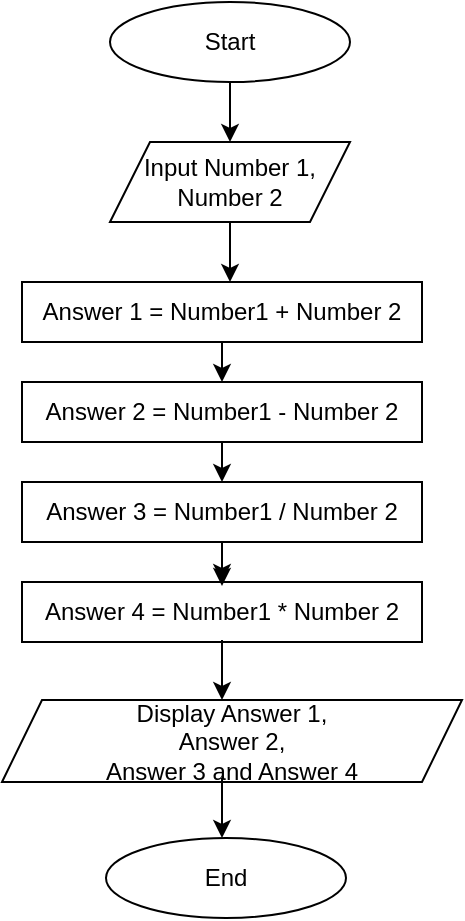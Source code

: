 <mxfile version="20.8.16" type="github">
  <diagram id="C5RBs43oDa-KdzZeNtuy" name="Page-1">
    <mxGraphModel dx="880" dy="427" grid="1" gridSize="10" guides="1" tooltips="1" connect="1" arrows="1" fold="1" page="1" pageScale="1" pageWidth="827" pageHeight="1169" math="0" shadow="0">
      <root>
        <mxCell id="WIyWlLk6GJQsqaUBKTNV-0" />
        <mxCell id="WIyWlLk6GJQsqaUBKTNV-1" parent="WIyWlLk6GJQsqaUBKTNV-0" />
        <mxCell id="RHoJOa1FBb7VlP-jwkgH-0" value="Start" style="ellipse;whiteSpace=wrap;html=1;" vertex="1" parent="WIyWlLk6GJQsqaUBKTNV-1">
          <mxGeometry x="294" y="20" width="120" height="40" as="geometry" />
        </mxCell>
        <mxCell id="RHoJOa1FBb7VlP-jwkgH-1" value="" style="endArrow=classic;html=1;rounded=0;exitX=0.5;exitY=1;exitDx=0;exitDy=0;entryX=0.5;entryY=0;entryDx=0;entryDy=0;" edge="1" parent="WIyWlLk6GJQsqaUBKTNV-1" source="RHoJOa1FBb7VlP-jwkgH-0" target="RHoJOa1FBb7VlP-jwkgH-2">
          <mxGeometry width="50" height="50" relative="1" as="geometry">
            <mxPoint x="530" y="260" as="sourcePoint" />
            <mxPoint x="550" y="90" as="targetPoint" />
          </mxGeometry>
        </mxCell>
        <mxCell id="RHoJOa1FBb7VlP-jwkgH-2" value="Input Number 1, Number 2" style="shape=parallelogram;perimeter=parallelogramPerimeter;whiteSpace=wrap;html=1;fixedSize=1;" vertex="1" parent="WIyWlLk6GJQsqaUBKTNV-1">
          <mxGeometry x="294" y="90" width="120" height="40" as="geometry" />
        </mxCell>
        <mxCell id="RHoJOa1FBb7VlP-jwkgH-3" value="Answer 1 = Number1 + Number 2" style="rounded=0;whiteSpace=wrap;html=1;" vertex="1" parent="WIyWlLk6GJQsqaUBKTNV-1">
          <mxGeometry x="250" y="160" width="200" height="30" as="geometry" />
        </mxCell>
        <mxCell id="RHoJOa1FBb7VlP-jwkgH-5" value="" style="endArrow=classic;html=1;rounded=0;exitX=0.5;exitY=1;exitDx=0;exitDy=0;" edge="1" parent="WIyWlLk6GJQsqaUBKTNV-1" source="RHoJOa1FBb7VlP-jwkgH-2">
          <mxGeometry width="50" height="50" relative="1" as="geometry">
            <mxPoint x="353.5" y="140" as="sourcePoint" />
            <mxPoint x="354" y="160" as="targetPoint" />
          </mxGeometry>
        </mxCell>
        <mxCell id="RHoJOa1FBb7VlP-jwkgH-15" value="" style="edgeStyle=orthogonalEdgeStyle;rounded=0;orthogonalLoop=1;jettySize=auto;html=1;" edge="1" parent="WIyWlLk6GJQsqaUBKTNV-1" source="RHoJOa1FBb7VlP-jwkgH-7" target="RHoJOa1FBb7VlP-jwkgH-8">
          <mxGeometry relative="1" as="geometry" />
        </mxCell>
        <mxCell id="RHoJOa1FBb7VlP-jwkgH-7" value="Answer 3 = Number1 / Number 2" style="rounded=0;whiteSpace=wrap;html=1;" vertex="1" parent="WIyWlLk6GJQsqaUBKTNV-1">
          <mxGeometry x="250" y="260" width="200" height="30" as="geometry" />
        </mxCell>
        <mxCell id="RHoJOa1FBb7VlP-jwkgH-8" value="Answer 4 = Number1 * Number 2" style="rounded=0;whiteSpace=wrap;html=1;" vertex="1" parent="WIyWlLk6GJQsqaUBKTNV-1">
          <mxGeometry x="250" y="310" width="200" height="30" as="geometry" />
        </mxCell>
        <mxCell id="RHoJOa1FBb7VlP-jwkgH-10" value="" style="endArrow=classic;html=1;rounded=0;exitX=0.5;exitY=1;exitDx=0;exitDy=0;entryX=0.5;entryY=0;entryDx=0;entryDy=0;" edge="1" parent="WIyWlLk6GJQsqaUBKTNV-1" source="RHoJOa1FBb7VlP-jwkgH-3" target="RHoJOa1FBb7VlP-jwkgH-6">
          <mxGeometry width="50" height="50" relative="1" as="geometry">
            <mxPoint x="363.5" y="160" as="sourcePoint" />
            <mxPoint x="380" y="210" as="targetPoint" />
          </mxGeometry>
        </mxCell>
        <mxCell id="RHoJOa1FBb7VlP-jwkgH-11" value="" style="endArrow=classic;html=1;rounded=0;exitX=0.5;exitY=1;exitDx=0;exitDy=0;entryX=0.5;entryY=0;entryDx=0;entryDy=0;startArrow=none;" edge="1" parent="WIyWlLk6GJQsqaUBKTNV-1" source="RHoJOa1FBb7VlP-jwkgH-6">
          <mxGeometry width="50" height="50" relative="1" as="geometry">
            <mxPoint x="360" y="210" as="sourcePoint" />
            <mxPoint x="360" y="230" as="targetPoint" />
          </mxGeometry>
        </mxCell>
        <mxCell id="RHoJOa1FBb7VlP-jwkgH-12" value="" style="endArrow=classic;html=1;rounded=0;entryX=0.5;entryY=0;entryDx=0;entryDy=0;exitX=0.5;exitY=1;exitDx=0;exitDy=0;" edge="1" parent="WIyWlLk6GJQsqaUBKTNV-1" source="RHoJOa1FBb7VlP-jwkgH-6" target="RHoJOa1FBb7VlP-jwkgH-7">
          <mxGeometry width="50" height="50" relative="1" as="geometry">
            <mxPoint x="350" y="250" as="sourcePoint" />
            <mxPoint x="349.5" y="260" as="targetPoint" />
          </mxGeometry>
        </mxCell>
        <mxCell id="RHoJOa1FBb7VlP-jwkgH-13" value="" style="endArrow=none;html=1;rounded=0;exitX=0.5;exitY=1;exitDx=0;exitDy=0;entryX=0.5;entryY=0;entryDx=0;entryDy=0;" edge="1" parent="WIyWlLk6GJQsqaUBKTNV-1" target="RHoJOa1FBb7VlP-jwkgH-6">
          <mxGeometry width="50" height="50" relative="1" as="geometry">
            <mxPoint x="360" y="210" as="sourcePoint" />
            <mxPoint x="360" y="230" as="targetPoint" />
          </mxGeometry>
        </mxCell>
        <mxCell id="RHoJOa1FBb7VlP-jwkgH-6" value="Answer 2 = Number1 - Number 2" style="rounded=0;whiteSpace=wrap;html=1;" vertex="1" parent="WIyWlLk6GJQsqaUBKTNV-1">
          <mxGeometry x="250" y="210" width="200" height="30" as="geometry" />
        </mxCell>
        <mxCell id="RHoJOa1FBb7VlP-jwkgH-14" value="" style="endArrow=classic;html=1;rounded=0;entryX=0.5;entryY=0;entryDx=0;entryDy=0;" edge="1" parent="WIyWlLk6GJQsqaUBKTNV-1">
          <mxGeometry width="50" height="50" relative="1" as="geometry">
            <mxPoint x="350" y="290" as="sourcePoint" />
            <mxPoint x="350" y="312" as="targetPoint" />
          </mxGeometry>
        </mxCell>
        <mxCell id="RHoJOa1FBb7VlP-jwkgH-17" value="" style="endArrow=classic;html=1;rounded=0;exitX=0.5;exitY=1;exitDx=0;exitDy=0;" edge="1" parent="WIyWlLk6GJQsqaUBKTNV-1">
          <mxGeometry width="50" height="50" relative="1" as="geometry">
            <mxPoint x="350" y="339" as="sourcePoint" />
            <mxPoint x="350" y="369" as="targetPoint" />
          </mxGeometry>
        </mxCell>
        <mxCell id="RHoJOa1FBb7VlP-jwkgH-18" value="Display Answer 1, &lt;br&gt;Answer 2, &lt;br&gt;Answer 3 and Answer 4" style="shape=parallelogram;perimeter=parallelogramPerimeter;whiteSpace=wrap;html=1;fixedSize=1;" vertex="1" parent="WIyWlLk6GJQsqaUBKTNV-1">
          <mxGeometry x="240" y="369" width="230" height="41" as="geometry" />
        </mxCell>
        <mxCell id="RHoJOa1FBb7VlP-jwkgH-19" value="" style="endArrow=classic;html=1;rounded=0;exitX=0.5;exitY=1;exitDx=0;exitDy=0;" edge="1" parent="WIyWlLk6GJQsqaUBKTNV-1">
          <mxGeometry width="50" height="50" relative="1" as="geometry">
            <mxPoint x="350" y="408" as="sourcePoint" />
            <mxPoint x="350" y="438" as="targetPoint" />
          </mxGeometry>
        </mxCell>
        <mxCell id="RHoJOa1FBb7VlP-jwkgH-20" value="End" style="ellipse;whiteSpace=wrap;html=1;" vertex="1" parent="WIyWlLk6GJQsqaUBKTNV-1">
          <mxGeometry x="292" y="438" width="120" height="40" as="geometry" />
        </mxCell>
      </root>
    </mxGraphModel>
  </diagram>
</mxfile>
